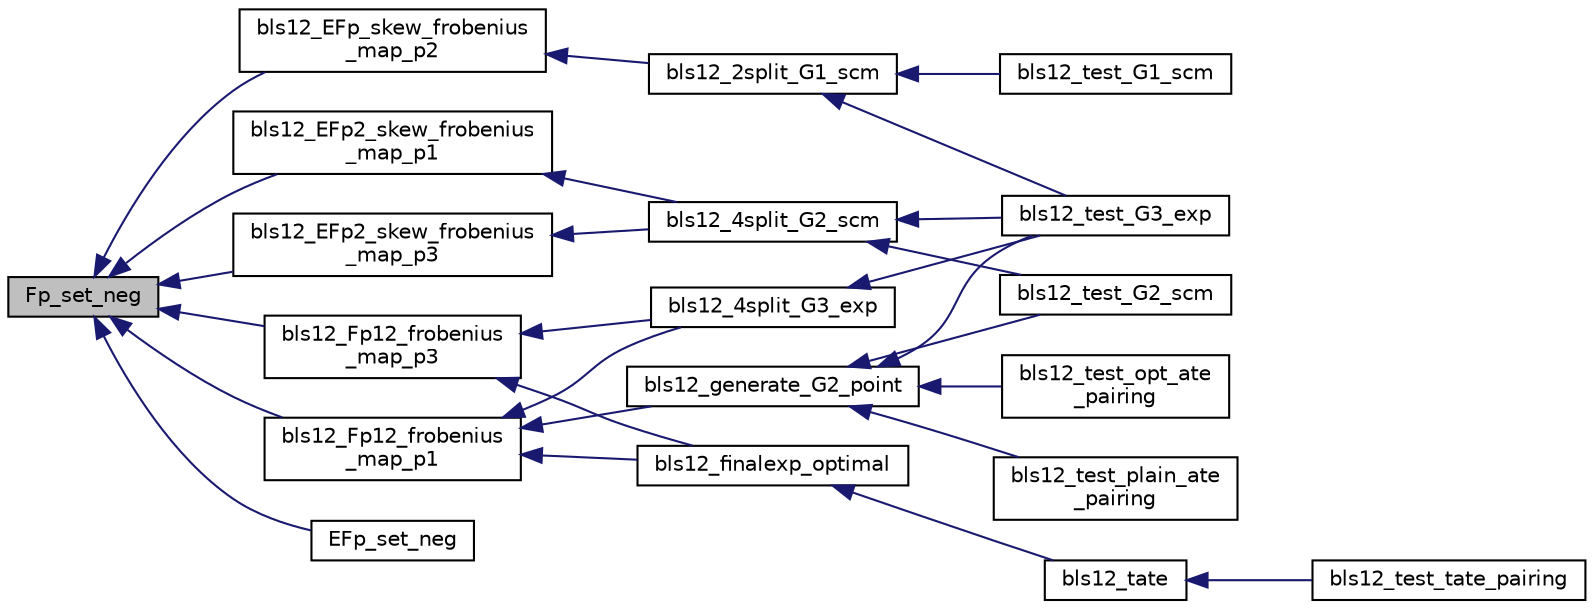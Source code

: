 digraph "Fp_set_neg"
{
  edge [fontname="Helvetica",fontsize="10",labelfontname="Helvetica",labelfontsize="10"];
  node [fontname="Helvetica",fontsize="10",shape=record];
  rankdir="LR";
  Node252 [label="Fp_set_neg",height=0.2,width=0.4,color="black", fillcolor="grey75", style="filled", fontcolor="black"];
  Node252 -> Node253 [dir="back",color="midnightblue",fontsize="10",style="solid",fontname="Helvetica"];
  Node253 [label="bls12_EFp2_skew_frobenius\l_map_p1",height=0.2,width=0.4,color="black", fillcolor="white", style="filled",URL="$bls12__skew__frobenius_8h.html#a8d89c42f0d2898af5639f908ebc6ad72"];
  Node253 -> Node254 [dir="back",color="midnightblue",fontsize="10",style="solid",fontname="Helvetica"];
  Node254 [label="bls12_4split_G2_scm",height=0.2,width=0.4,color="black", fillcolor="white", style="filled",URL="$bls12__scm_8h.html#a4ba82479d082bed6f2f58f848d771bc7"];
  Node254 -> Node255 [dir="back",color="midnightblue",fontsize="10",style="solid",fontname="Helvetica"];
  Node255 [label="bls12_test_G2_scm",height=0.2,width=0.4,color="black", fillcolor="white", style="filled",URL="$bls12__test__pairings_8h.html#a34dad243bd99737d4c844dfcd658282a"];
  Node254 -> Node256 [dir="back",color="midnightblue",fontsize="10",style="solid",fontname="Helvetica"];
  Node256 [label="bls12_test_G3_exp",height=0.2,width=0.4,color="black", fillcolor="white", style="filled",URL="$bls12__test__pairings_8h.html#a084d9bc232ef377fb2baa2fdb19686b2"];
  Node252 -> Node257 [dir="back",color="midnightblue",fontsize="10",style="solid",fontname="Helvetica"];
  Node257 [label="bls12_EFp2_skew_frobenius\l_map_p3",height=0.2,width=0.4,color="black", fillcolor="white", style="filled",URL="$bls12__skew__frobenius_8h.html#a87f87eeb97f9ba92718de8561d8a486d"];
  Node257 -> Node254 [dir="back",color="midnightblue",fontsize="10",style="solid",fontname="Helvetica"];
  Node252 -> Node258 [dir="back",color="midnightblue",fontsize="10",style="solid",fontname="Helvetica"];
  Node258 [label="bls12_EFp_skew_frobenius\l_map_p2",height=0.2,width=0.4,color="black", fillcolor="white", style="filled",URL="$bls12__skew__frobenius_8h.html#a27f5995aeb743e8ca184d8fdfe4dd819"];
  Node258 -> Node259 [dir="back",color="midnightblue",fontsize="10",style="solid",fontname="Helvetica"];
  Node259 [label="bls12_2split_G1_scm",height=0.2,width=0.4,color="black", fillcolor="white", style="filled",URL="$bls12__scm_8h.html#aae42e6e607e5af6339f4fc74acd931e3"];
  Node259 -> Node260 [dir="back",color="midnightblue",fontsize="10",style="solid",fontname="Helvetica"];
  Node260 [label="bls12_test_G1_scm",height=0.2,width=0.4,color="black", fillcolor="white", style="filled",URL="$bls12__test__pairings_8h.html#a3c1bc0bfce563a5be5d1c93c4b14ea9a"];
  Node259 -> Node256 [dir="back",color="midnightblue",fontsize="10",style="solid",fontname="Helvetica"];
  Node252 -> Node261 [dir="back",color="midnightblue",fontsize="10",style="solid",fontname="Helvetica"];
  Node261 [label="bls12_Fp12_frobenius\l_map_p1",height=0.2,width=0.4,color="black", fillcolor="white", style="filled",URL="$bls12__frobenius_8h.html#a22e66a8db607710f331457d0a42b52a6"];
  Node261 -> Node262 [dir="back",color="midnightblue",fontsize="10",style="solid",fontname="Helvetica"];
  Node262 [label="bls12_4split_G3_exp",height=0.2,width=0.4,color="black", fillcolor="white", style="filled",URL="$bls12___g3__exp_8h.html#a9664a6d82c05d087c7e9cf80b657311d"];
  Node262 -> Node256 [dir="back",color="midnightblue",fontsize="10",style="solid",fontname="Helvetica"];
  Node261 -> Node263 [dir="back",color="midnightblue",fontsize="10",style="solid",fontname="Helvetica"];
  Node263 [label="bls12_finalexp_optimal",height=0.2,width=0.4,color="black", fillcolor="white", style="filled",URL="$bls12__finalexp_8h.html#a7ebeae6dd8ceff07d604ddb47a9cd2a1"];
  Node263 -> Node264 [dir="back",color="midnightblue",fontsize="10",style="solid",fontname="Helvetica"];
  Node264 [label="bls12_tate",height=0.2,width=0.4,color="black", fillcolor="white", style="filled",URL="$bls12__pairings_8h.html#a83edc7fcbac2490ab67a1e6f746bdd68"];
  Node264 -> Node265 [dir="back",color="midnightblue",fontsize="10",style="solid",fontname="Helvetica"];
  Node265 [label="bls12_test_tate_pairing",height=0.2,width=0.4,color="black", fillcolor="white", style="filled",URL="$bls12__test__pairings_8h.html#aab7376446062228691c95fa9ea45da9b"];
  Node261 -> Node266 [dir="back",color="midnightblue",fontsize="10",style="solid",fontname="Helvetica"];
  Node266 [label="bls12_generate_G2_point",height=0.2,width=0.4,color="black", fillcolor="white", style="filled",URL="$bls12__generate__points_8h.html#ab798368874a1a8365377d05ce9c5c121"];
  Node266 -> Node255 [dir="back",color="midnightblue",fontsize="10",style="solid",fontname="Helvetica"];
  Node266 -> Node256 [dir="back",color="midnightblue",fontsize="10",style="solid",fontname="Helvetica"];
  Node266 -> Node267 [dir="back",color="midnightblue",fontsize="10",style="solid",fontname="Helvetica"];
  Node267 [label="bls12_test_opt_ate\l_pairing",height=0.2,width=0.4,color="black", fillcolor="white", style="filled",URL="$bls12__test__pairings_8h.html#a8764956fa4214ba03988afe867f97f67"];
  Node266 -> Node268 [dir="back",color="midnightblue",fontsize="10",style="solid",fontname="Helvetica"];
  Node268 [label="bls12_test_plain_ate\l_pairing",height=0.2,width=0.4,color="black", fillcolor="white", style="filled",URL="$bls12__test__pairings_8h.html#a43b4f11c8806b181213808de80c8dc41"];
  Node252 -> Node269 [dir="back",color="midnightblue",fontsize="10",style="solid",fontname="Helvetica"];
  Node269 [label="bls12_Fp12_frobenius\l_map_p3",height=0.2,width=0.4,color="black", fillcolor="white", style="filled",URL="$bls12__frobenius_8h.html#a8b383bddc2f7f902a85b73bea5d9d44d"];
  Node269 -> Node262 [dir="back",color="midnightblue",fontsize="10",style="solid",fontname="Helvetica"];
  Node269 -> Node263 [dir="back",color="midnightblue",fontsize="10",style="solid",fontname="Helvetica"];
  Node252 -> Node270 [dir="back",color="midnightblue",fontsize="10",style="solid",fontname="Helvetica"];
  Node270 [label="EFp_set_neg",height=0.2,width=0.4,color="black", fillcolor="white", style="filled",URL="$bn__efp_8h.html#abdf2bfc544a61322457518297de393c4"];
}
